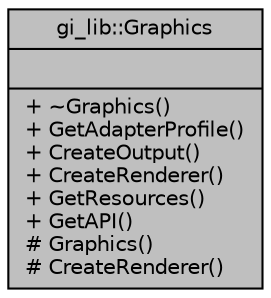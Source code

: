 digraph "gi_lib::Graphics"
{
  edge [fontname="Helvetica",fontsize="10",labelfontname="Helvetica",labelfontsize="10"];
  node [fontname="Helvetica",fontsize="10",shape=record];
  Node1 [label="{gi_lib::Graphics\n||+ ~Graphics()\l+ GetAdapterProfile()\l+ CreateOutput()\l+ CreateRenderer()\l+ GetResources()\l+ GetAPI()\l# Graphics()\l# CreateRenderer()\l}",height=0.2,width=0.4,color="black", fillcolor="grey75", style="filled", fontcolor="black"];
}
